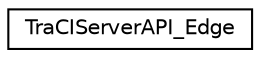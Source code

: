 digraph "Graphical Class Hierarchy"
{
  edge [fontname="Helvetica",fontsize="10",labelfontname="Helvetica",labelfontsize="10"];
  node [fontname="Helvetica",fontsize="10",shape=record];
  rankdir="LR";
  Node0 [label="TraCIServerAPI_Edge",height=0.2,width=0.4,color="black", fillcolor="white", style="filled",URL="$d0/d8f/class_tra_c_i_server_a_p_i___edge.html",tooltip="APIs for getting/setting edge values via TraCI. "];
}
